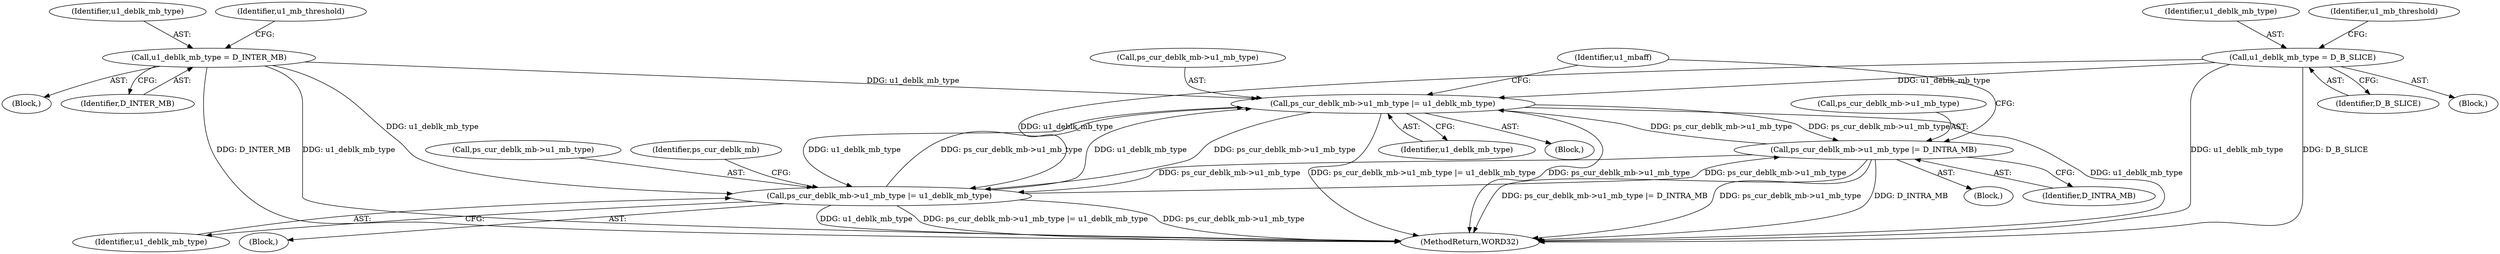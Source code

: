 digraph "0_Android_4a524d3a8ae9aa20c36430008e6bd429443f8f1d_2@pointer" {
"1000556" [label="(Call,ps_cur_deblk_mb->u1_mb_type |= u1_deblk_mb_type)"];
"1000648" [label="(Call,ps_cur_deblk_mb->u1_mb_type |= D_INTRA_MB)"];
"1000487" [label="(Call,ps_cur_deblk_mb->u1_mb_type |= u1_deblk_mb_type)"];
"1000556" [label="(Call,ps_cur_deblk_mb->u1_mb_type |= u1_deblk_mb_type)"];
"1000200" [label="(Call,u1_deblk_mb_type = D_INTER_MB)"];
"1000214" [label="(Call,u1_deblk_mb_type = D_B_SLICE)"];
"1000827" [label="(MethodReturn,WORD32)"];
"1000401" [label="(Block,)"];
"1000649" [label="(Call,ps_cur_deblk_mb->u1_mb_type)"];
"1000200" [label="(Call,u1_deblk_mb_type = D_INTER_MB)"];
"1000193" [label="(Block,)"];
"1000562" [label="(Block,)"];
"1000560" [label="(Identifier,u1_deblk_mb_type)"];
"1000522" [label="(Block,)"];
"1000491" [label="(Identifier,u1_deblk_mb_type)"];
"1000488" [label="(Call,ps_cur_deblk_mb->u1_mb_type)"];
"1000494" [label="(Identifier,ps_cur_deblk_mb)"];
"1000214" [label="(Call,u1_deblk_mb_type = D_B_SLICE)"];
"1000216" [label="(Identifier,D_B_SLICE)"];
"1000557" [label="(Call,ps_cur_deblk_mb->u1_mb_type)"];
"1000556" [label="(Call,ps_cur_deblk_mb->u1_mb_type |= u1_deblk_mb_type)"];
"1000202" [label="(Identifier,D_INTER_MB)"];
"1000201" [label="(Identifier,u1_deblk_mb_type)"];
"1000652" [label="(Identifier,D_INTRA_MB)"];
"1000648" [label="(Call,ps_cur_deblk_mb->u1_mb_type |= D_INTRA_MB)"];
"1000654" [label="(Identifier,u1_mbaff)"];
"1000487" [label="(Call,ps_cur_deblk_mb->u1_mb_type |= u1_deblk_mb_type)"];
"1000207" [label="(Block,)"];
"1000204" [label="(Identifier,u1_mb_threshold)"];
"1000215" [label="(Identifier,u1_deblk_mb_type)"];
"1000218" [label="(Identifier,u1_mb_threshold)"];
"1000556" -> "1000522"  [label="AST: "];
"1000556" -> "1000560"  [label="CFG: "];
"1000557" -> "1000556"  [label="AST: "];
"1000560" -> "1000556"  [label="AST: "];
"1000654" -> "1000556"  [label="CFG: "];
"1000556" -> "1000827"  [label="DDG: u1_deblk_mb_type"];
"1000556" -> "1000827"  [label="DDG: ps_cur_deblk_mb->u1_mb_type"];
"1000556" -> "1000827"  [label="DDG: ps_cur_deblk_mb->u1_mb_type |= u1_deblk_mb_type"];
"1000556" -> "1000487"  [label="DDG: ps_cur_deblk_mb->u1_mb_type"];
"1000556" -> "1000487"  [label="DDG: u1_deblk_mb_type"];
"1000648" -> "1000556"  [label="DDG: ps_cur_deblk_mb->u1_mb_type"];
"1000487" -> "1000556"  [label="DDG: ps_cur_deblk_mb->u1_mb_type"];
"1000487" -> "1000556"  [label="DDG: u1_deblk_mb_type"];
"1000200" -> "1000556"  [label="DDG: u1_deblk_mb_type"];
"1000214" -> "1000556"  [label="DDG: u1_deblk_mb_type"];
"1000556" -> "1000648"  [label="DDG: ps_cur_deblk_mb->u1_mb_type"];
"1000648" -> "1000562"  [label="AST: "];
"1000648" -> "1000652"  [label="CFG: "];
"1000649" -> "1000648"  [label="AST: "];
"1000652" -> "1000648"  [label="AST: "];
"1000654" -> "1000648"  [label="CFG: "];
"1000648" -> "1000827"  [label="DDG: D_INTRA_MB"];
"1000648" -> "1000827"  [label="DDG: ps_cur_deblk_mb->u1_mb_type |= D_INTRA_MB"];
"1000648" -> "1000827"  [label="DDG: ps_cur_deblk_mb->u1_mb_type"];
"1000648" -> "1000487"  [label="DDG: ps_cur_deblk_mb->u1_mb_type"];
"1000487" -> "1000648"  [label="DDG: ps_cur_deblk_mb->u1_mb_type"];
"1000487" -> "1000401"  [label="AST: "];
"1000487" -> "1000491"  [label="CFG: "];
"1000488" -> "1000487"  [label="AST: "];
"1000491" -> "1000487"  [label="AST: "];
"1000494" -> "1000487"  [label="CFG: "];
"1000487" -> "1000827"  [label="DDG: ps_cur_deblk_mb->u1_mb_type"];
"1000487" -> "1000827"  [label="DDG: u1_deblk_mb_type"];
"1000487" -> "1000827"  [label="DDG: ps_cur_deblk_mb->u1_mb_type |= u1_deblk_mb_type"];
"1000200" -> "1000487"  [label="DDG: u1_deblk_mb_type"];
"1000214" -> "1000487"  [label="DDG: u1_deblk_mb_type"];
"1000200" -> "1000193"  [label="AST: "];
"1000200" -> "1000202"  [label="CFG: "];
"1000201" -> "1000200"  [label="AST: "];
"1000202" -> "1000200"  [label="AST: "];
"1000204" -> "1000200"  [label="CFG: "];
"1000200" -> "1000827"  [label="DDG: u1_deblk_mb_type"];
"1000200" -> "1000827"  [label="DDG: D_INTER_MB"];
"1000214" -> "1000207"  [label="AST: "];
"1000214" -> "1000216"  [label="CFG: "];
"1000215" -> "1000214"  [label="AST: "];
"1000216" -> "1000214"  [label="AST: "];
"1000218" -> "1000214"  [label="CFG: "];
"1000214" -> "1000827"  [label="DDG: D_B_SLICE"];
"1000214" -> "1000827"  [label="DDG: u1_deblk_mb_type"];
}
